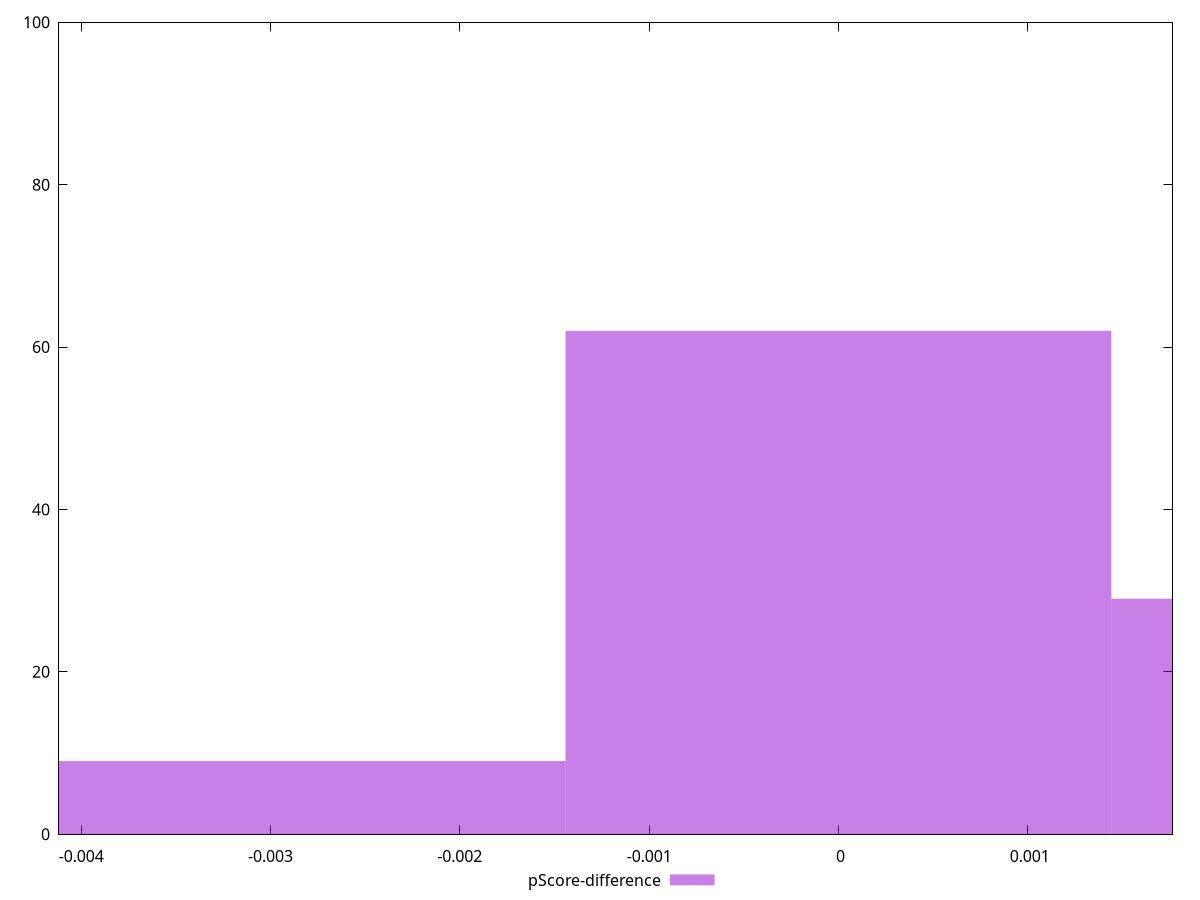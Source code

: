 reset

$pScoreDifference <<EOF
-0.002883246249004062 9
0.002883246249004062 29
0 62
EOF

set key outside below
set boxwidth 0.002883246249004062
set xrange [-0.004117647058823504:0.001764705882352946]
set yrange [0:100]
set trange [0:100]
set style fill transparent solid 0.5 noborder
set terminal svg size 640, 490 enhanced background rgb 'white'
set output "report_00017_2021-02-10T15-08-03.406Z/uses-text-compression/samples/pages+cached+noadtech+nomedia+nocss/pScore-difference/histogram.svg"

plot $pScoreDifference title "pScore-difference" with boxes

reset
